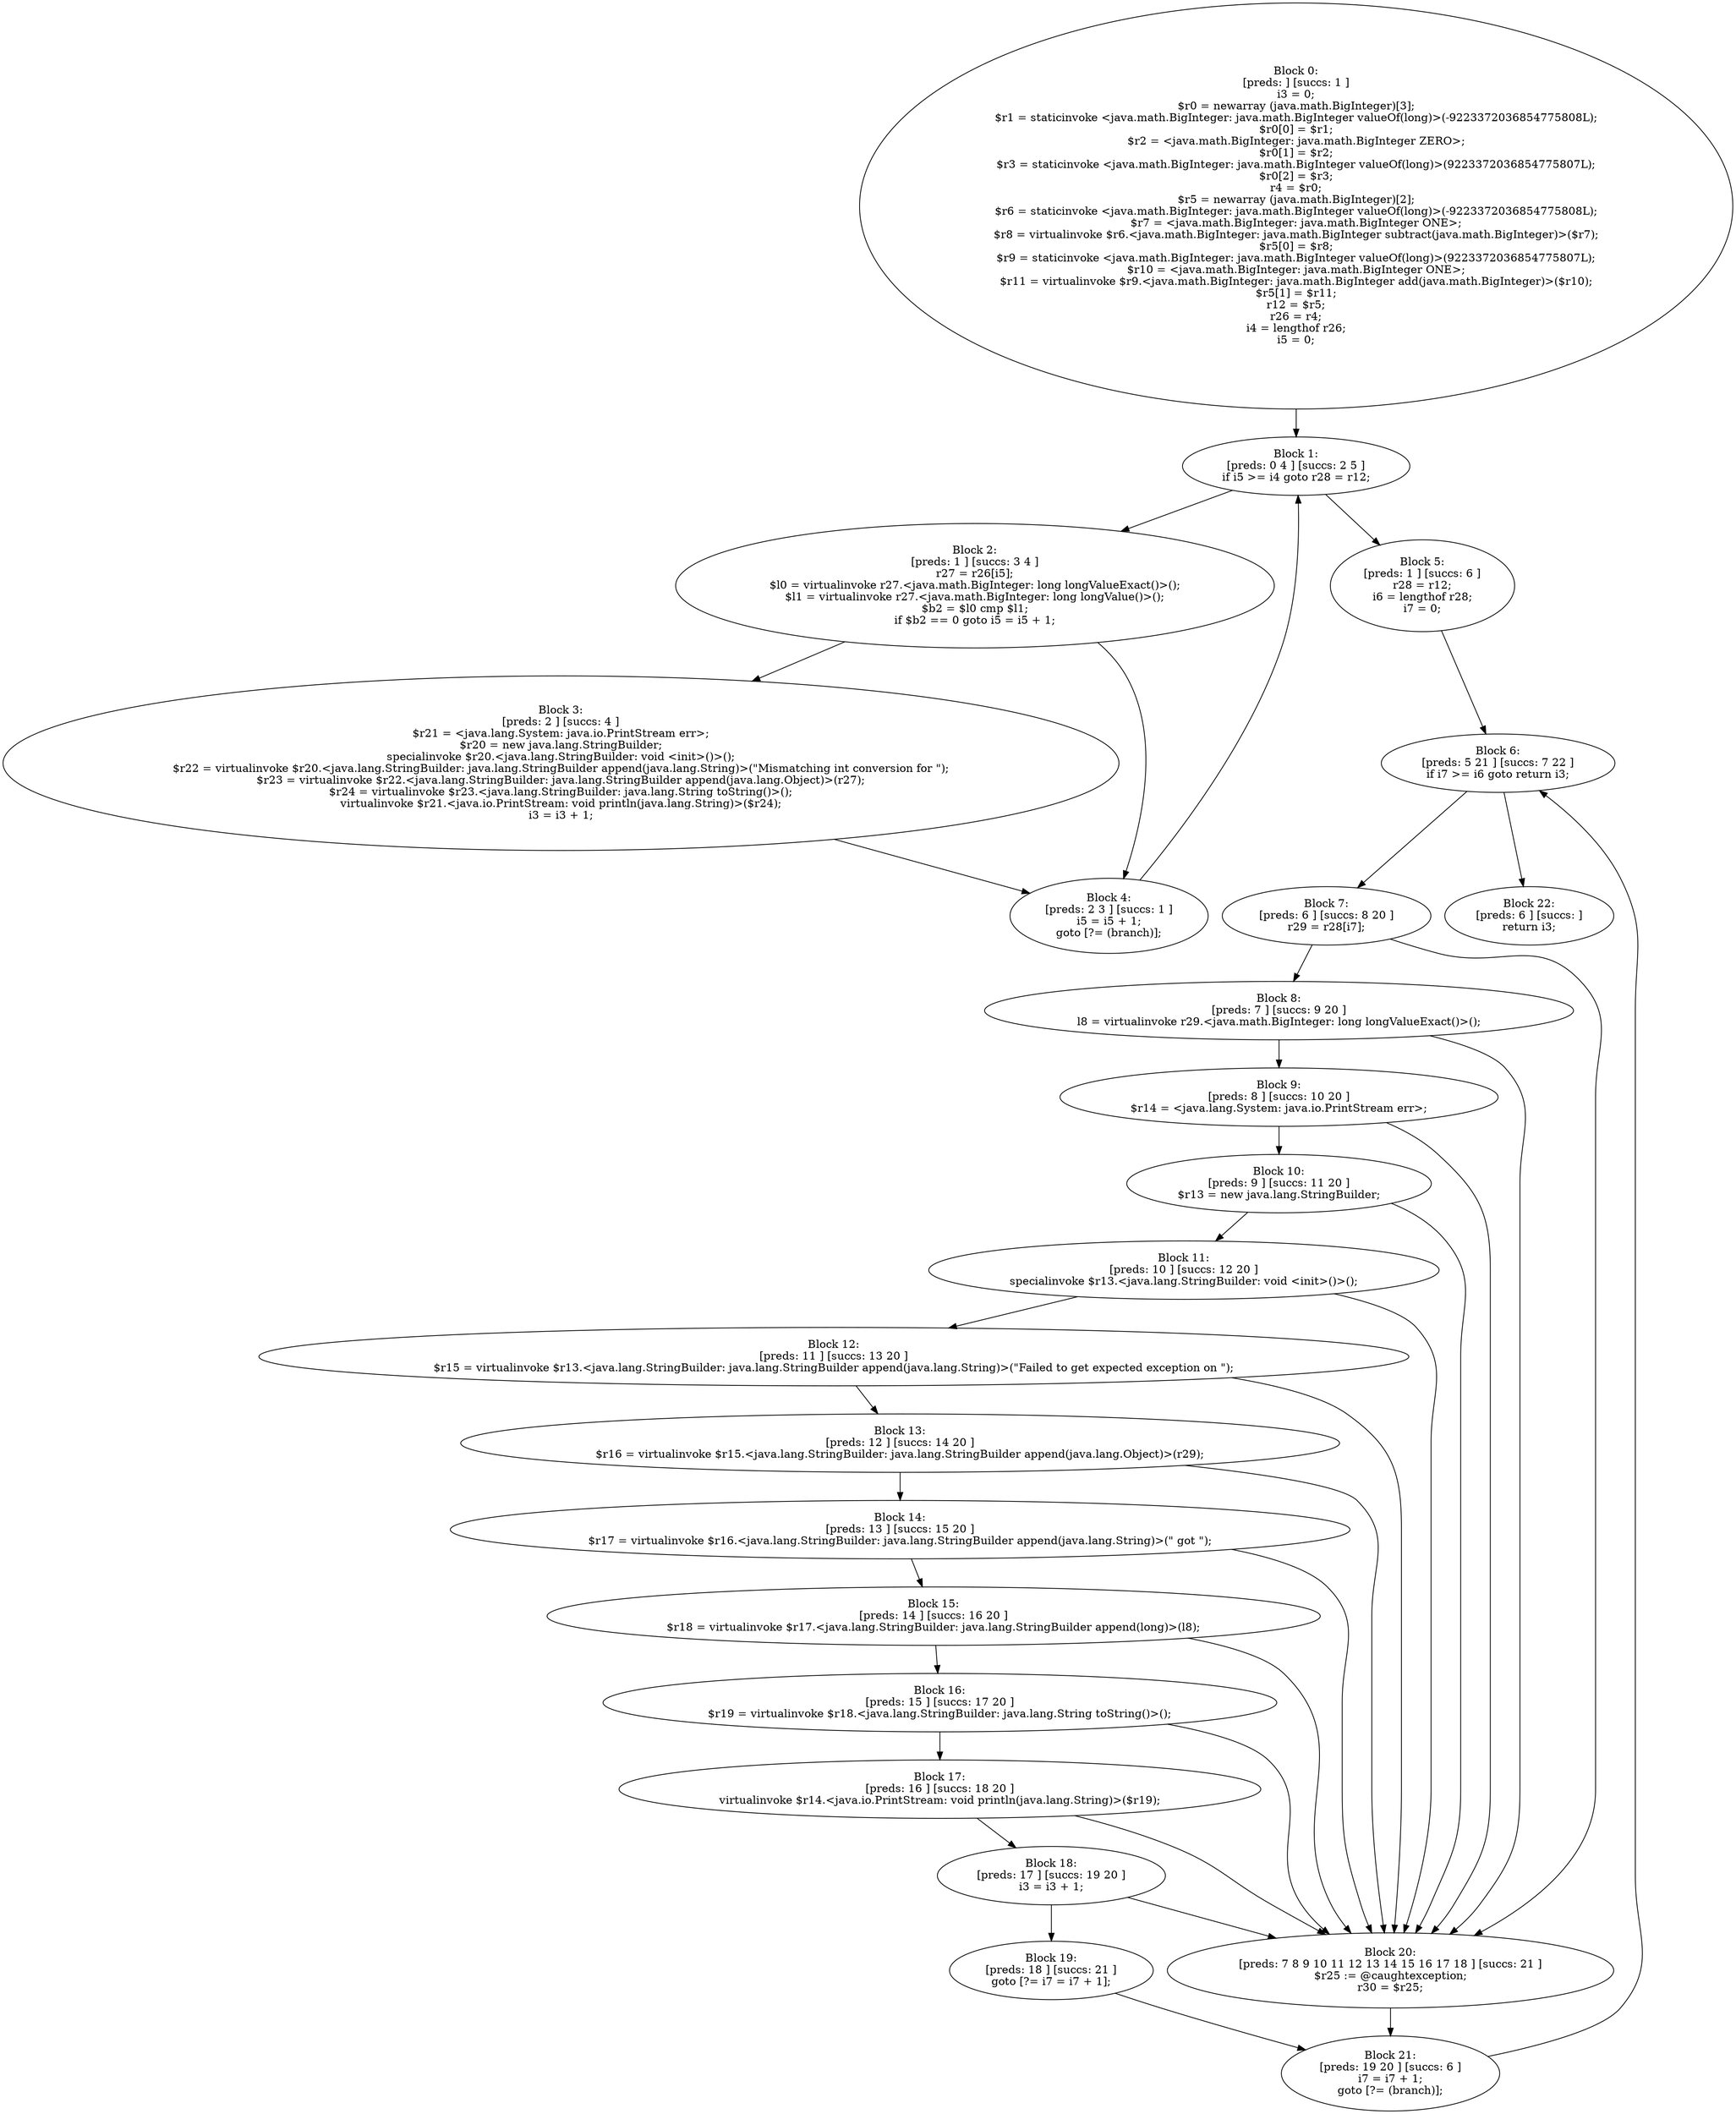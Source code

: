 digraph "unitGraph" {
    "Block 0:
[preds: ] [succs: 1 ]
i3 = 0;
$r0 = newarray (java.math.BigInteger)[3];
$r1 = staticinvoke <java.math.BigInteger: java.math.BigInteger valueOf(long)>(-9223372036854775808L);
$r0[0] = $r1;
$r2 = <java.math.BigInteger: java.math.BigInteger ZERO>;
$r0[1] = $r2;
$r3 = staticinvoke <java.math.BigInteger: java.math.BigInteger valueOf(long)>(9223372036854775807L);
$r0[2] = $r3;
r4 = $r0;
$r5 = newarray (java.math.BigInteger)[2];
$r6 = staticinvoke <java.math.BigInteger: java.math.BigInteger valueOf(long)>(-9223372036854775808L);
$r7 = <java.math.BigInteger: java.math.BigInteger ONE>;
$r8 = virtualinvoke $r6.<java.math.BigInteger: java.math.BigInteger subtract(java.math.BigInteger)>($r7);
$r5[0] = $r8;
$r9 = staticinvoke <java.math.BigInteger: java.math.BigInteger valueOf(long)>(9223372036854775807L);
$r10 = <java.math.BigInteger: java.math.BigInteger ONE>;
$r11 = virtualinvoke $r9.<java.math.BigInteger: java.math.BigInteger add(java.math.BigInteger)>($r10);
$r5[1] = $r11;
r12 = $r5;
r26 = r4;
i4 = lengthof r26;
i5 = 0;
"
    "Block 1:
[preds: 0 4 ] [succs: 2 5 ]
if i5 >= i4 goto r28 = r12;
"
    "Block 2:
[preds: 1 ] [succs: 3 4 ]
r27 = r26[i5];
$l0 = virtualinvoke r27.<java.math.BigInteger: long longValueExact()>();
$l1 = virtualinvoke r27.<java.math.BigInteger: long longValue()>();
$b2 = $l0 cmp $l1;
if $b2 == 0 goto i5 = i5 + 1;
"
    "Block 3:
[preds: 2 ] [succs: 4 ]
$r21 = <java.lang.System: java.io.PrintStream err>;
$r20 = new java.lang.StringBuilder;
specialinvoke $r20.<java.lang.StringBuilder: void <init>()>();
$r22 = virtualinvoke $r20.<java.lang.StringBuilder: java.lang.StringBuilder append(java.lang.String)>(\"Mismatching int conversion for \");
$r23 = virtualinvoke $r22.<java.lang.StringBuilder: java.lang.StringBuilder append(java.lang.Object)>(r27);
$r24 = virtualinvoke $r23.<java.lang.StringBuilder: java.lang.String toString()>();
virtualinvoke $r21.<java.io.PrintStream: void println(java.lang.String)>($r24);
i3 = i3 + 1;
"
    "Block 4:
[preds: 2 3 ] [succs: 1 ]
i5 = i5 + 1;
goto [?= (branch)];
"
    "Block 5:
[preds: 1 ] [succs: 6 ]
r28 = r12;
i6 = lengthof r28;
i7 = 0;
"
    "Block 6:
[preds: 5 21 ] [succs: 7 22 ]
if i7 >= i6 goto return i3;
"
    "Block 7:
[preds: 6 ] [succs: 8 20 ]
r29 = r28[i7];
"
    "Block 8:
[preds: 7 ] [succs: 9 20 ]
l8 = virtualinvoke r29.<java.math.BigInteger: long longValueExact()>();
"
    "Block 9:
[preds: 8 ] [succs: 10 20 ]
$r14 = <java.lang.System: java.io.PrintStream err>;
"
    "Block 10:
[preds: 9 ] [succs: 11 20 ]
$r13 = new java.lang.StringBuilder;
"
    "Block 11:
[preds: 10 ] [succs: 12 20 ]
specialinvoke $r13.<java.lang.StringBuilder: void <init>()>();
"
    "Block 12:
[preds: 11 ] [succs: 13 20 ]
$r15 = virtualinvoke $r13.<java.lang.StringBuilder: java.lang.StringBuilder append(java.lang.String)>(\"Failed to get expected exception on \");
"
    "Block 13:
[preds: 12 ] [succs: 14 20 ]
$r16 = virtualinvoke $r15.<java.lang.StringBuilder: java.lang.StringBuilder append(java.lang.Object)>(r29);
"
    "Block 14:
[preds: 13 ] [succs: 15 20 ]
$r17 = virtualinvoke $r16.<java.lang.StringBuilder: java.lang.StringBuilder append(java.lang.String)>(\" got \");
"
    "Block 15:
[preds: 14 ] [succs: 16 20 ]
$r18 = virtualinvoke $r17.<java.lang.StringBuilder: java.lang.StringBuilder append(long)>(l8);
"
    "Block 16:
[preds: 15 ] [succs: 17 20 ]
$r19 = virtualinvoke $r18.<java.lang.StringBuilder: java.lang.String toString()>();
"
    "Block 17:
[preds: 16 ] [succs: 18 20 ]
virtualinvoke $r14.<java.io.PrintStream: void println(java.lang.String)>($r19);
"
    "Block 18:
[preds: 17 ] [succs: 19 20 ]
i3 = i3 + 1;
"
    "Block 19:
[preds: 18 ] [succs: 21 ]
goto [?= i7 = i7 + 1];
"
    "Block 20:
[preds: 7 8 9 10 11 12 13 14 15 16 17 18 ] [succs: 21 ]
$r25 := @caughtexception;
r30 = $r25;
"
    "Block 21:
[preds: 19 20 ] [succs: 6 ]
i7 = i7 + 1;
goto [?= (branch)];
"
    "Block 22:
[preds: 6 ] [succs: ]
return i3;
"
    "Block 0:
[preds: ] [succs: 1 ]
i3 = 0;
$r0 = newarray (java.math.BigInteger)[3];
$r1 = staticinvoke <java.math.BigInteger: java.math.BigInteger valueOf(long)>(-9223372036854775808L);
$r0[0] = $r1;
$r2 = <java.math.BigInteger: java.math.BigInteger ZERO>;
$r0[1] = $r2;
$r3 = staticinvoke <java.math.BigInteger: java.math.BigInteger valueOf(long)>(9223372036854775807L);
$r0[2] = $r3;
r4 = $r0;
$r5 = newarray (java.math.BigInteger)[2];
$r6 = staticinvoke <java.math.BigInteger: java.math.BigInteger valueOf(long)>(-9223372036854775808L);
$r7 = <java.math.BigInteger: java.math.BigInteger ONE>;
$r8 = virtualinvoke $r6.<java.math.BigInteger: java.math.BigInteger subtract(java.math.BigInteger)>($r7);
$r5[0] = $r8;
$r9 = staticinvoke <java.math.BigInteger: java.math.BigInteger valueOf(long)>(9223372036854775807L);
$r10 = <java.math.BigInteger: java.math.BigInteger ONE>;
$r11 = virtualinvoke $r9.<java.math.BigInteger: java.math.BigInteger add(java.math.BigInteger)>($r10);
$r5[1] = $r11;
r12 = $r5;
r26 = r4;
i4 = lengthof r26;
i5 = 0;
"->"Block 1:
[preds: 0 4 ] [succs: 2 5 ]
if i5 >= i4 goto r28 = r12;
";
    "Block 1:
[preds: 0 4 ] [succs: 2 5 ]
if i5 >= i4 goto r28 = r12;
"->"Block 2:
[preds: 1 ] [succs: 3 4 ]
r27 = r26[i5];
$l0 = virtualinvoke r27.<java.math.BigInteger: long longValueExact()>();
$l1 = virtualinvoke r27.<java.math.BigInteger: long longValue()>();
$b2 = $l0 cmp $l1;
if $b2 == 0 goto i5 = i5 + 1;
";
    "Block 1:
[preds: 0 4 ] [succs: 2 5 ]
if i5 >= i4 goto r28 = r12;
"->"Block 5:
[preds: 1 ] [succs: 6 ]
r28 = r12;
i6 = lengthof r28;
i7 = 0;
";
    "Block 2:
[preds: 1 ] [succs: 3 4 ]
r27 = r26[i5];
$l0 = virtualinvoke r27.<java.math.BigInteger: long longValueExact()>();
$l1 = virtualinvoke r27.<java.math.BigInteger: long longValue()>();
$b2 = $l0 cmp $l1;
if $b2 == 0 goto i5 = i5 + 1;
"->"Block 3:
[preds: 2 ] [succs: 4 ]
$r21 = <java.lang.System: java.io.PrintStream err>;
$r20 = new java.lang.StringBuilder;
specialinvoke $r20.<java.lang.StringBuilder: void <init>()>();
$r22 = virtualinvoke $r20.<java.lang.StringBuilder: java.lang.StringBuilder append(java.lang.String)>(\"Mismatching int conversion for \");
$r23 = virtualinvoke $r22.<java.lang.StringBuilder: java.lang.StringBuilder append(java.lang.Object)>(r27);
$r24 = virtualinvoke $r23.<java.lang.StringBuilder: java.lang.String toString()>();
virtualinvoke $r21.<java.io.PrintStream: void println(java.lang.String)>($r24);
i3 = i3 + 1;
";
    "Block 2:
[preds: 1 ] [succs: 3 4 ]
r27 = r26[i5];
$l0 = virtualinvoke r27.<java.math.BigInteger: long longValueExact()>();
$l1 = virtualinvoke r27.<java.math.BigInteger: long longValue()>();
$b2 = $l0 cmp $l1;
if $b2 == 0 goto i5 = i5 + 1;
"->"Block 4:
[preds: 2 3 ] [succs: 1 ]
i5 = i5 + 1;
goto [?= (branch)];
";
    "Block 3:
[preds: 2 ] [succs: 4 ]
$r21 = <java.lang.System: java.io.PrintStream err>;
$r20 = new java.lang.StringBuilder;
specialinvoke $r20.<java.lang.StringBuilder: void <init>()>();
$r22 = virtualinvoke $r20.<java.lang.StringBuilder: java.lang.StringBuilder append(java.lang.String)>(\"Mismatching int conversion for \");
$r23 = virtualinvoke $r22.<java.lang.StringBuilder: java.lang.StringBuilder append(java.lang.Object)>(r27);
$r24 = virtualinvoke $r23.<java.lang.StringBuilder: java.lang.String toString()>();
virtualinvoke $r21.<java.io.PrintStream: void println(java.lang.String)>($r24);
i3 = i3 + 1;
"->"Block 4:
[preds: 2 3 ] [succs: 1 ]
i5 = i5 + 1;
goto [?= (branch)];
";
    "Block 4:
[preds: 2 3 ] [succs: 1 ]
i5 = i5 + 1;
goto [?= (branch)];
"->"Block 1:
[preds: 0 4 ] [succs: 2 5 ]
if i5 >= i4 goto r28 = r12;
";
    "Block 5:
[preds: 1 ] [succs: 6 ]
r28 = r12;
i6 = lengthof r28;
i7 = 0;
"->"Block 6:
[preds: 5 21 ] [succs: 7 22 ]
if i7 >= i6 goto return i3;
";
    "Block 6:
[preds: 5 21 ] [succs: 7 22 ]
if i7 >= i6 goto return i3;
"->"Block 7:
[preds: 6 ] [succs: 8 20 ]
r29 = r28[i7];
";
    "Block 6:
[preds: 5 21 ] [succs: 7 22 ]
if i7 >= i6 goto return i3;
"->"Block 22:
[preds: 6 ] [succs: ]
return i3;
";
    "Block 7:
[preds: 6 ] [succs: 8 20 ]
r29 = r28[i7];
"->"Block 8:
[preds: 7 ] [succs: 9 20 ]
l8 = virtualinvoke r29.<java.math.BigInteger: long longValueExact()>();
";
    "Block 7:
[preds: 6 ] [succs: 8 20 ]
r29 = r28[i7];
"->"Block 20:
[preds: 7 8 9 10 11 12 13 14 15 16 17 18 ] [succs: 21 ]
$r25 := @caughtexception;
r30 = $r25;
";
    "Block 8:
[preds: 7 ] [succs: 9 20 ]
l8 = virtualinvoke r29.<java.math.BigInteger: long longValueExact()>();
"->"Block 9:
[preds: 8 ] [succs: 10 20 ]
$r14 = <java.lang.System: java.io.PrintStream err>;
";
    "Block 8:
[preds: 7 ] [succs: 9 20 ]
l8 = virtualinvoke r29.<java.math.BigInteger: long longValueExact()>();
"->"Block 20:
[preds: 7 8 9 10 11 12 13 14 15 16 17 18 ] [succs: 21 ]
$r25 := @caughtexception;
r30 = $r25;
";
    "Block 9:
[preds: 8 ] [succs: 10 20 ]
$r14 = <java.lang.System: java.io.PrintStream err>;
"->"Block 10:
[preds: 9 ] [succs: 11 20 ]
$r13 = new java.lang.StringBuilder;
";
    "Block 9:
[preds: 8 ] [succs: 10 20 ]
$r14 = <java.lang.System: java.io.PrintStream err>;
"->"Block 20:
[preds: 7 8 9 10 11 12 13 14 15 16 17 18 ] [succs: 21 ]
$r25 := @caughtexception;
r30 = $r25;
";
    "Block 10:
[preds: 9 ] [succs: 11 20 ]
$r13 = new java.lang.StringBuilder;
"->"Block 11:
[preds: 10 ] [succs: 12 20 ]
specialinvoke $r13.<java.lang.StringBuilder: void <init>()>();
";
    "Block 10:
[preds: 9 ] [succs: 11 20 ]
$r13 = new java.lang.StringBuilder;
"->"Block 20:
[preds: 7 8 9 10 11 12 13 14 15 16 17 18 ] [succs: 21 ]
$r25 := @caughtexception;
r30 = $r25;
";
    "Block 11:
[preds: 10 ] [succs: 12 20 ]
specialinvoke $r13.<java.lang.StringBuilder: void <init>()>();
"->"Block 12:
[preds: 11 ] [succs: 13 20 ]
$r15 = virtualinvoke $r13.<java.lang.StringBuilder: java.lang.StringBuilder append(java.lang.String)>(\"Failed to get expected exception on \");
";
    "Block 11:
[preds: 10 ] [succs: 12 20 ]
specialinvoke $r13.<java.lang.StringBuilder: void <init>()>();
"->"Block 20:
[preds: 7 8 9 10 11 12 13 14 15 16 17 18 ] [succs: 21 ]
$r25 := @caughtexception;
r30 = $r25;
";
    "Block 12:
[preds: 11 ] [succs: 13 20 ]
$r15 = virtualinvoke $r13.<java.lang.StringBuilder: java.lang.StringBuilder append(java.lang.String)>(\"Failed to get expected exception on \");
"->"Block 13:
[preds: 12 ] [succs: 14 20 ]
$r16 = virtualinvoke $r15.<java.lang.StringBuilder: java.lang.StringBuilder append(java.lang.Object)>(r29);
";
    "Block 12:
[preds: 11 ] [succs: 13 20 ]
$r15 = virtualinvoke $r13.<java.lang.StringBuilder: java.lang.StringBuilder append(java.lang.String)>(\"Failed to get expected exception on \");
"->"Block 20:
[preds: 7 8 9 10 11 12 13 14 15 16 17 18 ] [succs: 21 ]
$r25 := @caughtexception;
r30 = $r25;
";
    "Block 13:
[preds: 12 ] [succs: 14 20 ]
$r16 = virtualinvoke $r15.<java.lang.StringBuilder: java.lang.StringBuilder append(java.lang.Object)>(r29);
"->"Block 14:
[preds: 13 ] [succs: 15 20 ]
$r17 = virtualinvoke $r16.<java.lang.StringBuilder: java.lang.StringBuilder append(java.lang.String)>(\" got \");
";
    "Block 13:
[preds: 12 ] [succs: 14 20 ]
$r16 = virtualinvoke $r15.<java.lang.StringBuilder: java.lang.StringBuilder append(java.lang.Object)>(r29);
"->"Block 20:
[preds: 7 8 9 10 11 12 13 14 15 16 17 18 ] [succs: 21 ]
$r25 := @caughtexception;
r30 = $r25;
";
    "Block 14:
[preds: 13 ] [succs: 15 20 ]
$r17 = virtualinvoke $r16.<java.lang.StringBuilder: java.lang.StringBuilder append(java.lang.String)>(\" got \");
"->"Block 15:
[preds: 14 ] [succs: 16 20 ]
$r18 = virtualinvoke $r17.<java.lang.StringBuilder: java.lang.StringBuilder append(long)>(l8);
";
    "Block 14:
[preds: 13 ] [succs: 15 20 ]
$r17 = virtualinvoke $r16.<java.lang.StringBuilder: java.lang.StringBuilder append(java.lang.String)>(\" got \");
"->"Block 20:
[preds: 7 8 9 10 11 12 13 14 15 16 17 18 ] [succs: 21 ]
$r25 := @caughtexception;
r30 = $r25;
";
    "Block 15:
[preds: 14 ] [succs: 16 20 ]
$r18 = virtualinvoke $r17.<java.lang.StringBuilder: java.lang.StringBuilder append(long)>(l8);
"->"Block 16:
[preds: 15 ] [succs: 17 20 ]
$r19 = virtualinvoke $r18.<java.lang.StringBuilder: java.lang.String toString()>();
";
    "Block 15:
[preds: 14 ] [succs: 16 20 ]
$r18 = virtualinvoke $r17.<java.lang.StringBuilder: java.lang.StringBuilder append(long)>(l8);
"->"Block 20:
[preds: 7 8 9 10 11 12 13 14 15 16 17 18 ] [succs: 21 ]
$r25 := @caughtexception;
r30 = $r25;
";
    "Block 16:
[preds: 15 ] [succs: 17 20 ]
$r19 = virtualinvoke $r18.<java.lang.StringBuilder: java.lang.String toString()>();
"->"Block 17:
[preds: 16 ] [succs: 18 20 ]
virtualinvoke $r14.<java.io.PrintStream: void println(java.lang.String)>($r19);
";
    "Block 16:
[preds: 15 ] [succs: 17 20 ]
$r19 = virtualinvoke $r18.<java.lang.StringBuilder: java.lang.String toString()>();
"->"Block 20:
[preds: 7 8 9 10 11 12 13 14 15 16 17 18 ] [succs: 21 ]
$r25 := @caughtexception;
r30 = $r25;
";
    "Block 17:
[preds: 16 ] [succs: 18 20 ]
virtualinvoke $r14.<java.io.PrintStream: void println(java.lang.String)>($r19);
"->"Block 18:
[preds: 17 ] [succs: 19 20 ]
i3 = i3 + 1;
";
    "Block 17:
[preds: 16 ] [succs: 18 20 ]
virtualinvoke $r14.<java.io.PrintStream: void println(java.lang.String)>($r19);
"->"Block 20:
[preds: 7 8 9 10 11 12 13 14 15 16 17 18 ] [succs: 21 ]
$r25 := @caughtexception;
r30 = $r25;
";
    "Block 18:
[preds: 17 ] [succs: 19 20 ]
i3 = i3 + 1;
"->"Block 19:
[preds: 18 ] [succs: 21 ]
goto [?= i7 = i7 + 1];
";
    "Block 18:
[preds: 17 ] [succs: 19 20 ]
i3 = i3 + 1;
"->"Block 20:
[preds: 7 8 9 10 11 12 13 14 15 16 17 18 ] [succs: 21 ]
$r25 := @caughtexception;
r30 = $r25;
";
    "Block 19:
[preds: 18 ] [succs: 21 ]
goto [?= i7 = i7 + 1];
"->"Block 21:
[preds: 19 20 ] [succs: 6 ]
i7 = i7 + 1;
goto [?= (branch)];
";
    "Block 20:
[preds: 7 8 9 10 11 12 13 14 15 16 17 18 ] [succs: 21 ]
$r25 := @caughtexception;
r30 = $r25;
"->"Block 21:
[preds: 19 20 ] [succs: 6 ]
i7 = i7 + 1;
goto [?= (branch)];
";
    "Block 21:
[preds: 19 20 ] [succs: 6 ]
i7 = i7 + 1;
goto [?= (branch)];
"->"Block 6:
[preds: 5 21 ] [succs: 7 22 ]
if i7 >= i6 goto return i3;
";
}
